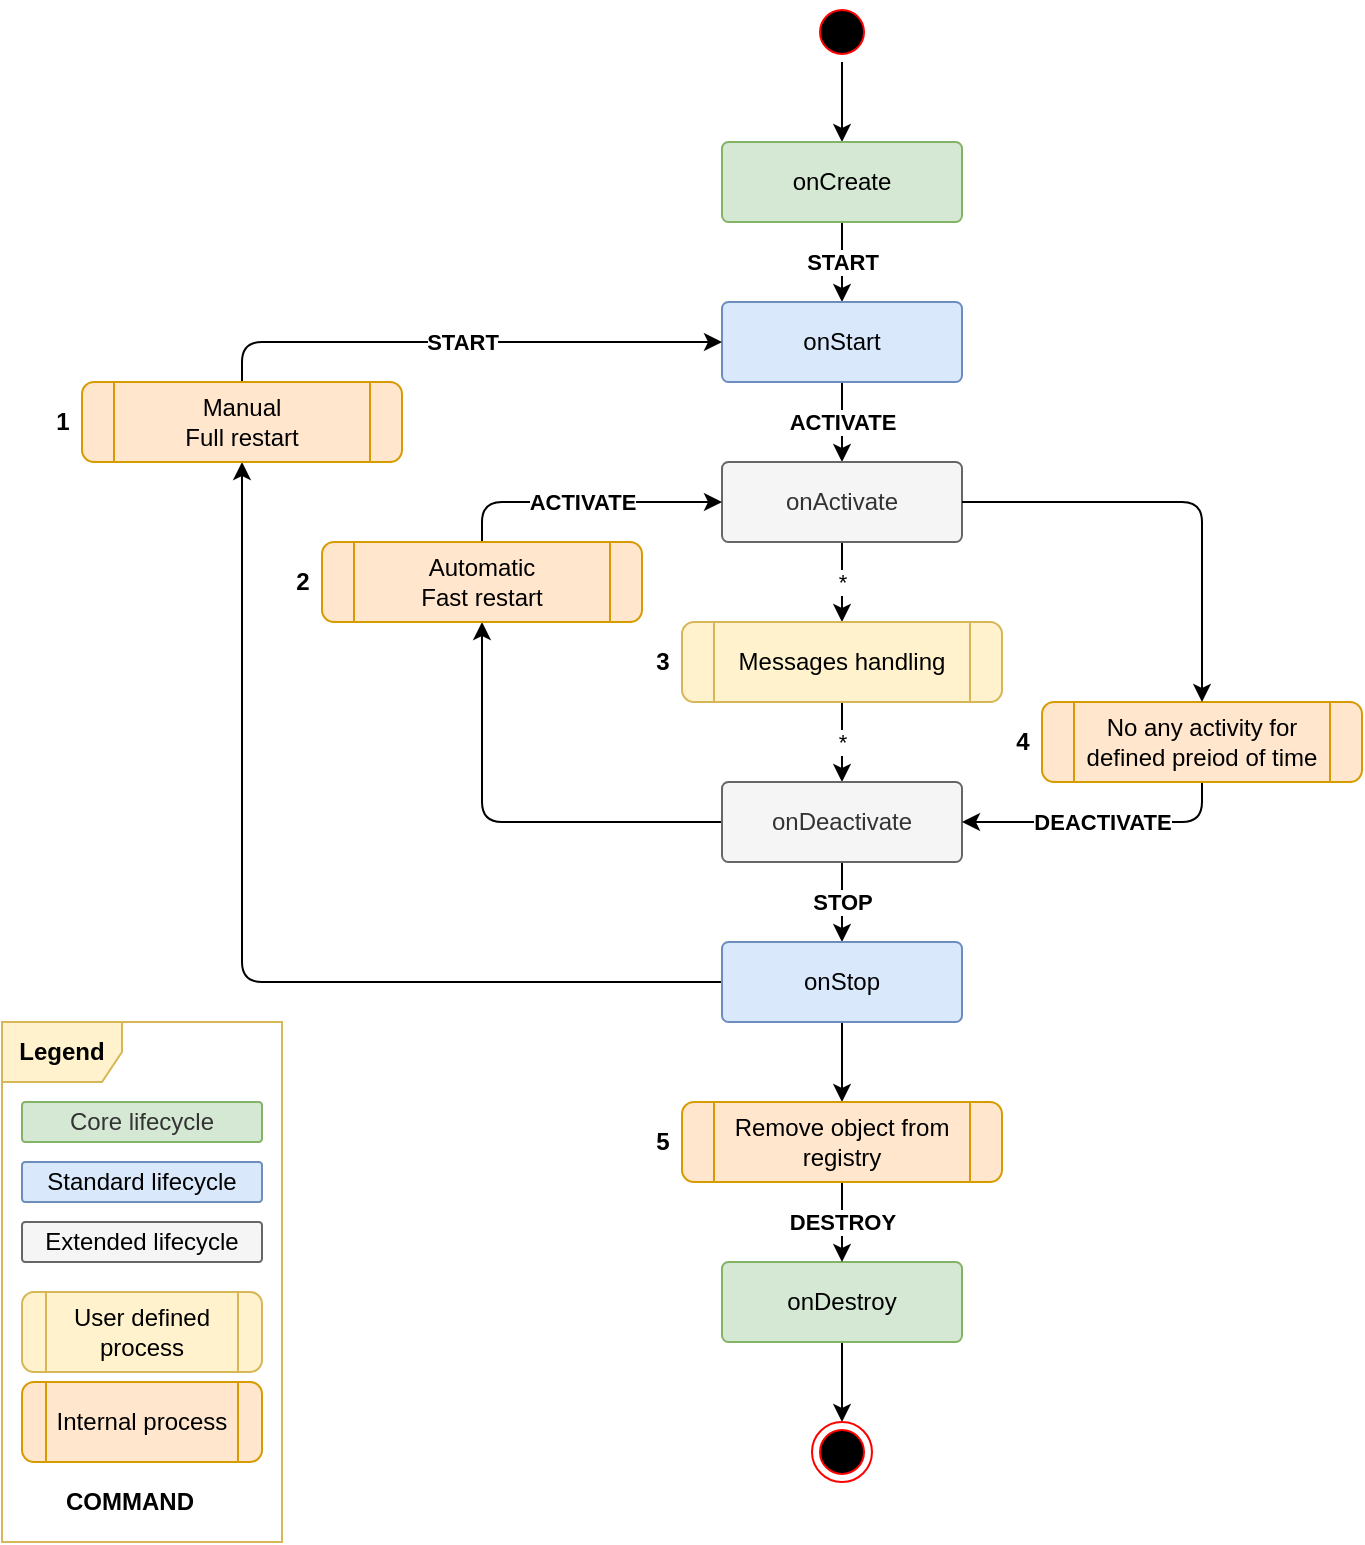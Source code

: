 <mxfile version="20.5.3" type="embed"><diagram name="states" id="58cdce13-f638-feb5-8d6f-7d28b1aa9fa0"><mxGraphModel dx="1205" dy="897" grid="1" gridSize="10" guides="1" tooltips="1" connect="1" arrows="1" fold="1" page="1" pageScale="1" pageWidth="1100" pageHeight="850" background="none" math="0" shadow="0"><root><mxCell id="0"/><mxCell id="1" parent="0"/><mxCell id="iJxQ0rGcF5sKr0iRyJYv-51" value="Legend" style="shape=umlFrame;whiteSpace=wrap;html=1;rounded=1;fontFamily=Helvetica;fillColor=#fff2cc;strokeColor=#d6b656;swimlaneFillColor=#ffffff;fontStyle=1" parent="1" vertex="1"><mxGeometry x="160" y="560" width="140" height="260" as="geometry"/></mxCell><mxCell id="iJxQ0rGcF5sKr0iRyJYv-5" style="edgeStyle=orthogonalEdgeStyle;rounded=1;orthogonalLoop=1;jettySize=auto;html=1;fontFamily=Helvetica;strokeColor=default;" parent="1" source="382b91b5511bd0f7-1" target="382b91b5511bd0f7-6" edge="1"><mxGeometry relative="1" as="geometry"/></mxCell><mxCell id="382b91b5511bd0f7-1" value="" style="ellipse;html=1;shape=startState;fillColor=#000000;strokeColor=#ff0000;rounded=1;shadow=0;comic=0;labelBackgroundColor=none;fontFamily=Verdana;fontSize=12;fontColor=#000000;align=center;direction=south;" parent="1" vertex="1"><mxGeometry x="565" y="50" width="30" height="30" as="geometry"/></mxCell><mxCell id="iJxQ0rGcF5sKr0iRyJYv-2" value="START" style="edgeStyle=orthogonalEdgeStyle;rounded=1;orthogonalLoop=1;jettySize=auto;html=1;arcSize=12;fontStyle=1" parent="1" source="382b91b5511bd0f7-6" target="iJxQ0rGcF5sKr0iRyJYv-1" edge="1"><mxGeometry relative="1" as="geometry"/></mxCell><mxCell id="382b91b5511bd0f7-6" value="onCreate" style="rounded=1;whiteSpace=wrap;html=1;arcSize=8;fillColor=#d5e8d4;strokeColor=#82b366;shadow=0;comic=0;labelBackgroundColor=none;fontFamily=Helvetica;fontSize=12;align=center;" parent="1" vertex="1"><mxGeometry x="520" y="120" width="120" height="40" as="geometry"/></mxCell><mxCell id="iJxQ0rGcF5sKr0iRyJYv-6" value="ACTIVATE" style="edgeStyle=orthogonalEdgeStyle;rounded=1;orthogonalLoop=1;jettySize=auto;html=1;fontFamily=Helvetica;strokeColor=default;arcSize=12;fontStyle=1" parent="1" source="iJxQ0rGcF5sKr0iRyJYv-1" target="iJxQ0rGcF5sKr0iRyJYv-10" edge="1"><mxGeometry relative="1" as="geometry"/></mxCell><mxCell id="iJxQ0rGcF5sKr0iRyJYv-1" value="onStart" style="rounded=1;whiteSpace=wrap;html=1;arcSize=8;fillColor=#dae8fc;strokeColor=#6c8ebf;shadow=0;comic=0;labelBackgroundColor=none;fontFamily=Helvetica;fontSize=12;align=center;" parent="1" vertex="1"><mxGeometry x="520" y="200" width="120" height="40" as="geometry"/></mxCell><mxCell id="iJxQ0rGcF5sKr0iRyJYv-8" value="STOP" style="edgeStyle=orthogonalEdgeStyle;rounded=1;orthogonalLoop=1;jettySize=auto;html=1;fontFamily=Helvetica;strokeColor=default;arcSize=12;fontStyle=1" parent="1" source="iJxQ0rGcF5sKr0iRyJYv-3" target="iJxQ0rGcF5sKr0iRyJYv-7" edge="1"><mxGeometry relative="1" as="geometry"/></mxCell><mxCell id="iJxQ0rGcF5sKr0iRyJYv-19" value="" style="edgeStyle=orthogonalEdgeStyle;rounded=1;orthogonalLoop=1;jettySize=auto;html=1;fontFamily=Helvetica;strokeColor=default;entryX=0.5;entryY=1;entryDx=0;entryDy=0;exitX=0;exitY=0.5;exitDx=0;exitDy=0;" parent="1" source="iJxQ0rGcF5sKr0iRyJYv-3" target="iJxQ0rGcF5sKr0iRyJYv-20" edge="1"><mxGeometry relative="1" as="geometry"><mxPoint x="740" y="300" as="targetPoint"/></mxGeometry></mxCell><mxCell id="iJxQ0rGcF5sKr0iRyJYv-35" value="*" style="edgeStyle=orthogonalEdgeStyle;rounded=1;orthogonalLoop=1;jettySize=auto;html=1;fontFamily=Helvetica;strokeColor=default;entryX=0.5;entryY=0;entryDx=0;entryDy=0;exitX=0.5;exitY=1;exitDx=0;exitDy=0;" parent="1" source="iJxQ0rGcF5sKr0iRyJYv-24" target="iJxQ0rGcF5sKr0iRyJYv-3" edge="1"><mxGeometry relative="1" as="geometry"><mxPoint x="490" y="420" as="sourcePoint"/></mxGeometry></mxCell><mxCell id="iJxQ0rGcF5sKr0iRyJYv-3" value="onDeactivate" style="rounded=1;whiteSpace=wrap;html=1;arcSize=8;fillColor=#f5f5f5;strokeColor=#666666;shadow=0;comic=0;labelBackgroundColor=none;fontFamily=Helvetica;fontSize=12;align=center;fontColor=#333333;" parent="1" vertex="1"><mxGeometry x="520" y="440" width="120" height="40" as="geometry"/></mxCell><mxCell id="iJxQ0rGcF5sKr0iRyJYv-12" style="edgeStyle=orthogonalEdgeStyle;rounded=1;orthogonalLoop=1;jettySize=auto;html=1;fontFamily=Helvetica;strokeColor=default;arcSize=12;entryX=0.5;entryY=0;entryDx=0;entryDy=0;" parent="1" source="iJxQ0rGcF5sKr0iRyJYv-7" target="iJxQ0rGcF5sKr0iRyJYv-26" edge="1"><mxGeometry relative="1" as="geometry"/></mxCell><mxCell id="iJxQ0rGcF5sKr0iRyJYv-16" style="edgeStyle=orthogonalEdgeStyle;rounded=1;orthogonalLoop=1;jettySize=auto;html=1;fontFamily=Helvetica;strokeColor=default;entryX=0.5;entryY=1;entryDx=0;entryDy=0;exitX=0;exitY=0.5;exitDx=0;exitDy=0;" parent="1" source="iJxQ0rGcF5sKr0iRyJYv-7" target="iJxQ0rGcF5sKr0iRyJYv-17" edge="1"><mxGeometry relative="1" as="geometry"><mxPoint x="420" y="480" as="sourcePoint"/><mxPoint x="260" y="440" as="targetPoint"/></mxGeometry></mxCell><mxCell id="iJxQ0rGcF5sKr0iRyJYv-7" value="onStop" style="rounded=1;whiteSpace=wrap;html=1;arcSize=8;fillColor=#dae8fc;strokeColor=#6c8ebf;shadow=0;comic=0;labelBackgroundColor=none;fontFamily=Helvetica;fontSize=12;align=center;" parent="1" vertex="1"><mxGeometry x="520" y="520" width="120" height="40" as="geometry"/></mxCell><mxCell id="iJxQ0rGcF5sKr0iRyJYv-15" value="" style="edgeStyle=orthogonalEdgeStyle;rounded=1;orthogonalLoop=1;jettySize=auto;html=1;fontFamily=Helvetica;strokeColor=default;" parent="1" source="iJxQ0rGcF5sKr0iRyJYv-9" target="iJxQ0rGcF5sKr0iRyJYv-14" edge="1"><mxGeometry relative="1" as="geometry"/></mxCell><mxCell id="iJxQ0rGcF5sKr0iRyJYv-9" value="onDestroy" style="rounded=1;whiteSpace=wrap;html=1;arcSize=8;fillColor=#d5e8d4;strokeColor=#82b366;shadow=0;comic=0;labelBackgroundColor=none;fontFamily=Helvetica;fontSize=12;align=center;" parent="1" vertex="1"><mxGeometry x="520" y="680" width="120" height="40" as="geometry"/></mxCell><mxCell id="iJxQ0rGcF5sKr0iRyJYv-11" value="*" style="edgeStyle=orthogonalEdgeStyle;rounded=1;orthogonalLoop=1;jettySize=auto;html=1;fontFamily=Helvetica;strokeColor=default;arcSize=12;entryX=0.5;entryY=0;entryDx=0;entryDy=0;" parent="1" source="iJxQ0rGcF5sKr0iRyJYv-10" target="iJxQ0rGcF5sKr0iRyJYv-24" edge="1"><mxGeometry relative="1" as="geometry"><mxPoint x="580" y="350" as="targetPoint"/></mxGeometry></mxCell><mxCell id="iJxQ0rGcF5sKr0iRyJYv-10" value="onActivate" style="rounded=1;whiteSpace=wrap;html=1;arcSize=8;fillColor=#f5f5f5;strokeColor=#666666;shadow=0;comic=0;labelBackgroundColor=none;fontFamily=Helvetica;fontSize=12;align=center;fontColor=#333333;" parent="1" vertex="1"><mxGeometry x="520" y="280" width="120" height="40" as="geometry"/></mxCell><mxCell id="iJxQ0rGcF5sKr0iRyJYv-14" value="" style="ellipse;html=1;shape=endState;fillColor=#000000;strokeColor=#ff0000;rounded=1;fontFamily=Helvetica;" parent="1" vertex="1"><mxGeometry x="565" y="760" width="30" height="30" as="geometry"/></mxCell><mxCell id="iJxQ0rGcF5sKr0iRyJYv-18" value="START" style="edgeStyle=orthogonalEdgeStyle;rounded=1;orthogonalLoop=1;jettySize=auto;html=1;fontFamily=Helvetica;strokeColor=default;exitX=0.5;exitY=0;exitDx=0;exitDy=0;entryX=0;entryY=0.5;entryDx=0;entryDy=0;fontStyle=1" parent="1" source="iJxQ0rGcF5sKr0iRyJYv-17" target="iJxQ0rGcF5sKr0iRyJYv-1" edge="1"><mxGeometry relative="1" as="geometry"/></mxCell><mxCell id="iJxQ0rGcF5sKr0iRyJYv-17" value="Manual&lt;br&gt;Full restart" style="shape=process;whiteSpace=wrap;html=1;backgroundOutline=1;rounded=1;fontFamily=Helvetica;fillColor=#ffe6cc;strokeColor=#d79b00;" parent="1" vertex="1"><mxGeometry x="200" y="240" width="160" height="40" as="geometry"/></mxCell><mxCell id="iJxQ0rGcF5sKr0iRyJYv-21" value="ACTIVATE" style="edgeStyle=orthogonalEdgeStyle;rounded=1;orthogonalLoop=1;jettySize=auto;html=1;fontFamily=Helvetica;strokeColor=default;entryX=0;entryY=0.5;entryDx=0;entryDy=0;exitX=0.5;exitY=0;exitDx=0;exitDy=0;fontStyle=1" parent="1" source="iJxQ0rGcF5sKr0iRyJYv-20" target="iJxQ0rGcF5sKr0iRyJYv-10" edge="1"><mxGeometry relative="1" as="geometry"><mxPoint x="810" y="230" as="targetPoint"/></mxGeometry></mxCell><mxCell id="iJxQ0rGcF5sKr0iRyJYv-20" value="Automatic&lt;br&gt;Fast restart" style="shape=process;whiteSpace=wrap;html=1;backgroundOutline=1;rounded=1;fontFamily=Helvetica;fillColor=#ffe6cc;strokeColor=#d79b00;" parent="1" vertex="1"><mxGeometry x="320" y="320" width="160" height="40" as="geometry"/></mxCell><mxCell id="iJxQ0rGcF5sKr0iRyJYv-23" value="DEACTIVATE" style="edgeStyle=orthogonalEdgeStyle;rounded=1;orthogonalLoop=1;jettySize=auto;html=1;entryX=1;entryY=0.5;entryDx=0;entryDy=0;fontFamily=Helvetica;strokeColor=default;exitX=0.5;exitY=1;exitDx=0;exitDy=0;fontStyle=1" parent="1" source="iJxQ0rGcF5sKr0iRyJYv-22" target="iJxQ0rGcF5sKr0iRyJYv-3" edge="1"><mxGeometry relative="1" as="geometry"/></mxCell><mxCell id="iJxQ0rGcF5sKr0iRyJYv-22" value="No any activity for defined preiod of time" style="shape=process;whiteSpace=wrap;html=1;backgroundOutline=1;rounded=1;fontFamily=Helvetica;fillColor=#ffe6cc;strokeColor=#d79b00;" parent="1" vertex="1"><mxGeometry x="680" y="400" width="160" height="40" as="geometry"/></mxCell><mxCell id="iJxQ0rGcF5sKr0iRyJYv-25" style="edgeStyle=orthogonalEdgeStyle;rounded=1;orthogonalLoop=1;jettySize=auto;html=1;entryX=0.5;entryY=0;entryDx=0;entryDy=0;fontFamily=Helvetica;strokeColor=default;exitX=1;exitY=0.5;exitDx=0;exitDy=0;" parent="1" source="iJxQ0rGcF5sKr0iRyJYv-10" target="iJxQ0rGcF5sKr0iRyJYv-22" edge="1"><mxGeometry relative="1" as="geometry"/></mxCell><mxCell id="iJxQ0rGcF5sKr0iRyJYv-24" value="Messages handling" style="shape=process;whiteSpace=wrap;html=1;backgroundOutline=1;rounded=1;fontFamily=Helvetica;fillColor=#fff2cc;strokeColor=#d6b656;" parent="1" vertex="1"><mxGeometry x="500" y="360" width="160" height="40" as="geometry"/></mxCell><mxCell id="iJxQ0rGcF5sKr0iRyJYv-27" value="DESTROY" style="edgeStyle=orthogonalEdgeStyle;rounded=1;orthogonalLoop=1;jettySize=auto;html=1;entryX=0.5;entryY=0;entryDx=0;entryDy=0;fontFamily=Helvetica;strokeColor=default;fontStyle=1" parent="1" source="iJxQ0rGcF5sKr0iRyJYv-26" target="iJxQ0rGcF5sKr0iRyJYv-9" edge="1"><mxGeometry relative="1" as="geometry"/></mxCell><mxCell id="iJxQ0rGcF5sKr0iRyJYv-26" value="Remove object from registry" style="shape=process;whiteSpace=wrap;html=1;backgroundOutline=1;rounded=1;fontFamily=Helvetica;fillColor=#ffe6cc;strokeColor=#d79b00;" parent="1" vertex="1"><mxGeometry x="500" y="600" width="160" height="40" as="geometry"/></mxCell><mxCell id="iJxQ0rGcF5sKr0iRyJYv-40" value="1" style="text;html=1;align=center;verticalAlign=middle;resizable=0;points=[];autosize=1;strokeColor=none;fillColor=none;fontFamily=Helvetica;fontStyle=1" parent="1" vertex="1"><mxGeometry x="180" y="250" width="20" height="20" as="geometry"/></mxCell><mxCell id="iJxQ0rGcF5sKr0iRyJYv-41" value="2" style="text;html=1;align=center;verticalAlign=middle;resizable=0;points=[];autosize=1;strokeColor=none;fillColor=none;fontFamily=Helvetica;fontStyle=1" parent="1" vertex="1"><mxGeometry x="300" y="330" width="20" height="20" as="geometry"/></mxCell><mxCell id="iJxQ0rGcF5sKr0iRyJYv-43" value="3" style="text;html=1;align=center;verticalAlign=middle;resizable=0;points=[];autosize=1;strokeColor=none;fillColor=none;fontFamily=Helvetica;fontStyle=1" parent="1" vertex="1"><mxGeometry x="480" y="370" width="20" height="20" as="geometry"/></mxCell><mxCell id="iJxQ0rGcF5sKr0iRyJYv-44" value="4" style="text;html=1;align=center;verticalAlign=middle;resizable=0;points=[];autosize=1;strokeColor=none;fillColor=none;fontFamily=Helvetica;fontStyle=1" parent="1" vertex="1"><mxGeometry x="660" y="410" width="20" height="20" as="geometry"/></mxCell><mxCell id="iJxQ0rGcF5sKr0iRyJYv-45" value="5" style="text;html=1;align=center;verticalAlign=middle;resizable=0;points=[];autosize=1;strokeColor=none;fillColor=none;fontFamily=Helvetica;fontStyle=1" parent="1" vertex="1"><mxGeometry x="480" y="610" width="20" height="20" as="geometry"/></mxCell><mxCell id="iJxQ0rGcF5sKr0iRyJYv-46" value="&lt;span style=&quot;color: rgb(51 , 51 , 51)&quot;&gt;Core lifecycle&lt;/span&gt;" style="rounded=1;whiteSpace=wrap;html=1;arcSize=8;fillColor=#d5e8d4;strokeColor=#82b366;shadow=0;comic=0;labelBackgroundColor=none;fontFamily=Helvetica;fontSize=12;align=center;" parent="1" vertex="1"><mxGeometry x="170" y="600" width="120" height="20" as="geometry"/></mxCell><mxCell id="iJxQ0rGcF5sKr0iRyJYv-48" value="&lt;span style=&quot;color: rgb(0 , 0 , 0)&quot;&gt;Extended lifecycle&lt;/span&gt;" style="rounded=1;whiteSpace=wrap;html=1;arcSize=8;fillColor=#f5f5f5;strokeColor=#666666;shadow=0;comic=0;labelBackgroundColor=none;fontFamily=Helvetica;fontSize=12;align=center;fontColor=#333333;" parent="1" vertex="1"><mxGeometry x="170" y="660" width="120" height="20" as="geometry"/></mxCell><mxCell id="iJxQ0rGcF5sKr0iRyJYv-49" value="User defined process" style="shape=process;whiteSpace=wrap;html=1;backgroundOutline=1;rounded=1;fontFamily=Helvetica;fillColor=#fff2cc;strokeColor=#d6b656;" parent="1" vertex="1"><mxGeometry x="170" y="695" width="120" height="40" as="geometry"/></mxCell><mxCell id="iJxQ0rGcF5sKr0iRyJYv-50" value="Internal process" style="shape=process;whiteSpace=wrap;html=1;backgroundOutline=1;rounded=1;fontFamily=Helvetica;fillColor=#ffe6cc;strokeColor=#d79b00;" parent="1" vertex="1"><mxGeometry x="170" y="740" width="120" height="40" as="geometry"/></mxCell><mxCell id="iJxQ0rGcF5sKr0iRyJYv-58" value="Standard lifecycle" style="rounded=1;whiteSpace=wrap;html=1;arcSize=8;fillColor=#dae8fc;strokeColor=#6c8ebf;shadow=0;comic=0;labelBackgroundColor=none;fontFamily=Helvetica;fontSize=12;align=center;" parent="1" vertex="1"><mxGeometry x="170" y="630" width="120" height="20" as="geometry"/></mxCell><mxCell id="iJxQ0rGcF5sKr0iRyJYv-59" value="COMMAND" style="text;html=1;align=left;verticalAlign=middle;resizable=0;points=[];autosize=1;strokeColor=none;fillColor=none;fontFamily=Helvetica;fontStyle=1" parent="1" vertex="1"><mxGeometry x="190" y="790" width="80" height="20" as="geometry"/></mxCell></root></mxGraphModel></diagram></mxfile>